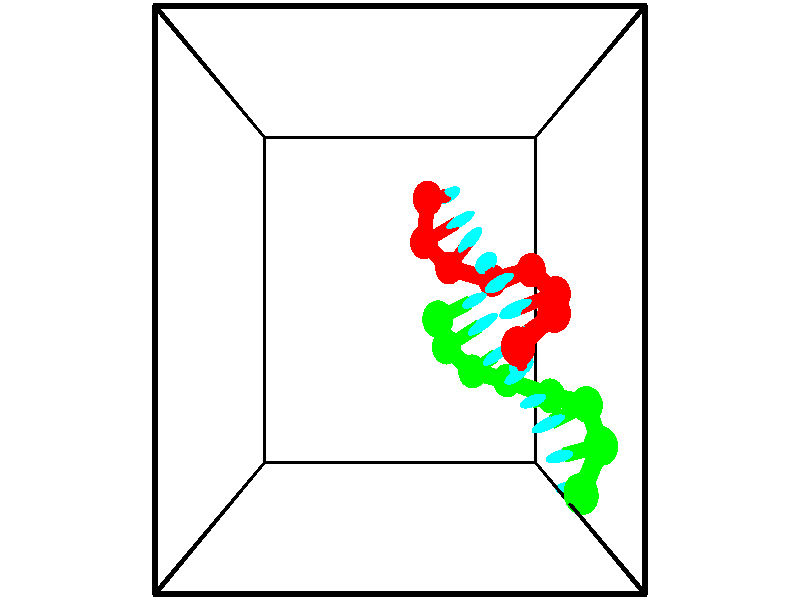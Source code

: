 // switches for output
#declare DRAW_BASES = 1; // possible values are 0, 1; only relevant for DNA ribbons
#declare DRAW_BASES_TYPE = 3; // possible values are 1, 2, 3; only relevant for DNA ribbons
#declare DRAW_FOG = 0; // set to 1 to enable fog

#include "colors.inc"

#include "transforms.inc"
background { rgb <1, 1, 1>}

#default {
   normal{
       ripples 0.25
       frequency 0.20
       turbulence 0.2
       lambda 5
   }
	finish {
		phong 0.1
		phong_size 40.
	}
}

// original window dimensions: 1024x640


// camera settings

camera {
	sky <-0, 1, 0>
	up <-0, 1, 0>
	right 1.6 * <1, 0, 0>
	location <2.5, 2.5, 11.1562>
	look_at <2.5, 2.5, 2.5>
	direction <0, 0, -8.6562>
	angle 67.0682
}


# declare cpy_camera_pos = <2.5, 2.5, 11.1562>;
# if (DRAW_FOG = 1)
fog {
	fog_type 2
	up vnormalize(cpy_camera_pos)
	color rgbt<1,1,1,0.3>
	distance 1e-5
	fog_alt 3e-3
	fog_offset 4
}
# end


// LIGHTS

# declare lum = 6;
global_settings {
	ambient_light rgb lum * <0.05, 0.05, 0.05>
	max_trace_level 15
}# declare cpy_direct_light_amount = 0.25;
light_source
{	1000 * <-1, -1, 1>,
	rgb lum * cpy_direct_light_amount
	parallel
}

light_source
{	1000 * <1, 1, -1>,
	rgb lum * cpy_direct_light_amount
	parallel
}

// strand 0

// nucleotide -1

// particle -1
sphere {
	<2.966190, 3.931938, 0.936729> 0.250000
	pigment { color rgbt <1,0,0,0> }
	no_shadow
}
cylinder {
	<3.193832, 4.003143, 0.615623>,  <3.330418, 4.045866, 0.422960>, 0.100000
	pigment { color rgbt <1,0,0,0> }
	no_shadow
}
cylinder {
	<3.193832, 4.003143, 0.615623>,  <2.966190, 3.931938, 0.936729>, 0.100000
	pigment { color rgbt <1,0,0,0> }
	no_shadow
}

// particle -1
sphere {
	<3.193832, 4.003143, 0.615623> 0.100000
	pigment { color rgbt <1,0,0,0> }
	no_shadow
}
sphere {
	0, 1
	scale<0.080000,0.200000,0.300000>
	matrix <0.498063, -0.851436, 0.164288,
		-0.654256, -0.493324, -0.573219,
		0.569107, 0.178012, -0.802763,
		3.364564, 4.056547, 0.374795>
	pigment { color rgbt <0,1,1,0> }
	no_shadow
}
cylinder {
	<2.928886, 3.354339, 0.428704>,  <2.966190, 3.931938, 0.936729>, 0.130000
	pigment { color rgbt <1,0,0,0> }
	no_shadow
}

// nucleotide -1

// particle -1
sphere {
	<2.928886, 3.354339, 0.428704> 0.250000
	pigment { color rgbt <1,0,0,0> }
	no_shadow
}
cylinder {
	<3.287079, 3.532379, 0.428589>,  <3.501994, 3.639203, 0.428520>, 0.100000
	pigment { color rgbt <1,0,0,0> }
	no_shadow
}
cylinder {
	<3.287079, 3.532379, 0.428589>,  <2.928886, 3.354339, 0.428704>, 0.100000
	pigment { color rgbt <1,0,0,0> }
	no_shadow
}

// particle -1
sphere {
	<3.287079, 3.532379, 0.428589> 0.100000
	pigment { color rgbt <1,0,0,0> }
	no_shadow
}
sphere {
	0, 1
	scale<0.080000,0.200000,0.300000>
	matrix <0.440202, -0.885531, 0.148514,
		0.065849, -0.133118, -0.988910,
		0.895481, 0.445099, -0.000287,
		3.555723, 3.665909, 0.428503>
	pigment { color rgbt <0,1,1,0> }
	no_shadow
}
cylinder {
	<3.394276, 2.986809, 0.127073>,  <2.928886, 3.354339, 0.428704>, 0.130000
	pigment { color rgbt <1,0,0,0> }
	no_shadow
}

// nucleotide -1

// particle -1
sphere {
	<3.394276, 2.986809, 0.127073> 0.250000
	pigment { color rgbt <1,0,0,0> }
	no_shadow
}
cylinder {
	<3.580219, 3.205170, 0.405899>,  <3.691785, 3.336186, 0.573195>, 0.100000
	pigment { color rgbt <1,0,0,0> }
	no_shadow
}
cylinder {
	<3.580219, 3.205170, 0.405899>,  <3.394276, 2.986809, 0.127073>, 0.100000
	pigment { color rgbt <1,0,0,0> }
	no_shadow
}

// particle -1
sphere {
	<3.580219, 3.205170, 0.405899> 0.100000
	pigment { color rgbt <1,0,0,0> }
	no_shadow
}
sphere {
	0, 1
	scale<0.080000,0.200000,0.300000>
	matrix <0.496654, -0.812546, 0.305130,
		0.732968, 0.204358, -0.648842,
		0.464858, 0.545900, 0.697065,
		3.719677, 3.368940, 0.615019>
	pigment { color rgbt <0,1,1,0> }
	no_shadow
}
cylinder {
	<4.175898, 2.795982, 0.186022>,  <3.394276, 2.986809, 0.127073>, 0.130000
	pigment { color rgbt <1,0,0,0> }
	no_shadow
}

// nucleotide -1

// particle -1
sphere {
	<4.175898, 2.795982, 0.186022> 0.250000
	pigment { color rgbt <1,0,0,0> }
	no_shadow
}
cylinder {
	<4.062153, 2.927002, 0.546432>,  <3.993906, 3.005614, 0.762679>, 0.100000
	pigment { color rgbt <1,0,0,0> }
	no_shadow
}
cylinder {
	<4.062153, 2.927002, 0.546432>,  <4.175898, 2.795982, 0.186022>, 0.100000
	pigment { color rgbt <1,0,0,0> }
	no_shadow
}

// particle -1
sphere {
	<4.062153, 2.927002, 0.546432> 0.100000
	pigment { color rgbt <1,0,0,0> }
	no_shadow
}
sphere {
	0, 1
	scale<0.080000,0.200000,0.300000>
	matrix <0.402860, -0.811999, 0.422328,
		0.869966, 0.483082, 0.098945,
		-0.284363, 0.327550, 0.901026,
		3.976844, 3.025267, 0.816740>
	pigment { color rgbt <0,1,1,0> }
	no_shadow
}
cylinder {
	<4.787127, 2.932797, 0.623931>,  <4.175898, 2.795982, 0.186022>, 0.130000
	pigment { color rgbt <1,0,0,0> }
	no_shadow
}

// nucleotide -1

// particle -1
sphere {
	<4.787127, 2.932797, 0.623931> 0.250000
	pigment { color rgbt <1,0,0,0> }
	no_shadow
}
cylinder {
	<4.445232, 2.821808, 0.799400>,  <4.240096, 2.755214, 0.904682>, 0.100000
	pigment { color rgbt <1,0,0,0> }
	no_shadow
}
cylinder {
	<4.445232, 2.821808, 0.799400>,  <4.787127, 2.932797, 0.623931>, 0.100000
	pigment { color rgbt <1,0,0,0> }
	no_shadow
}

// particle -1
sphere {
	<4.445232, 2.821808, 0.799400> 0.100000
	pigment { color rgbt <1,0,0,0> }
	no_shadow
}
sphere {
	0, 1
	scale<0.080000,0.200000,0.300000>
	matrix <0.448253, -0.820701, 0.354285,
		0.261715, 0.499457, 0.825862,
		-0.854736, -0.277474, 0.438673,
		4.188811, 2.738566, 0.931002>
	pigment { color rgbt <0,1,1,0> }
	no_shadow
}
cylinder {
	<5.086729, 2.583766, 1.100015>,  <4.787127, 2.932797, 0.623931>, 0.130000
	pigment { color rgbt <1,0,0,0> }
	no_shadow
}

// nucleotide -1

// particle -1
sphere {
	<5.086729, 2.583766, 1.100015> 0.250000
	pigment { color rgbt <1,0,0,0> }
	no_shadow
}
cylinder {
	<4.706963, 2.463638, 1.136719>,  <4.479103, 2.391562, 1.158741>, 0.100000
	pigment { color rgbt <1,0,0,0> }
	no_shadow
}
cylinder {
	<4.706963, 2.463638, 1.136719>,  <5.086729, 2.583766, 1.100015>, 0.100000
	pigment { color rgbt <1,0,0,0> }
	no_shadow
}

// particle -1
sphere {
	<4.706963, 2.463638, 1.136719> 0.100000
	pigment { color rgbt <1,0,0,0> }
	no_shadow
}
sphere {
	0, 1
	scale<0.080000,0.200000,0.300000>
	matrix <0.309351, -0.844228, 0.437700,
		-0.053984, 0.443945, 0.894426,
		-0.949415, -0.300320, 0.091760,
		4.422138, 2.373542, 1.164247>
	pigment { color rgbt <0,1,1,0> }
	no_shadow
}
cylinder {
	<4.873990, 2.327965, 1.853859>,  <5.086729, 2.583766, 1.100015>, 0.130000
	pigment { color rgbt <1,0,0,0> }
	no_shadow
}

// nucleotide -1

// particle -1
sphere {
	<4.873990, 2.327965, 1.853859> 0.250000
	pigment { color rgbt <1,0,0,0> }
	no_shadow
}
cylinder {
	<4.635990, 2.147949, 1.587494>,  <4.493190, 2.039940, 1.427675>, 0.100000
	pigment { color rgbt <1,0,0,0> }
	no_shadow
}
cylinder {
	<4.635990, 2.147949, 1.587494>,  <4.873990, 2.327965, 1.853859>, 0.100000
	pigment { color rgbt <1,0,0,0> }
	no_shadow
}

// particle -1
sphere {
	<4.635990, 2.147949, 1.587494> 0.100000
	pigment { color rgbt <1,0,0,0> }
	no_shadow
}
sphere {
	0, 1
	scale<0.080000,0.200000,0.300000>
	matrix <0.154789, -0.877186, 0.454516,
		-0.788680, 0.167360, 0.591586,
		-0.594999, -0.450039, -0.665914,
		4.457490, 2.012938, 1.387720>
	pigment { color rgbt <0,1,1,0> }
	no_shadow
}
cylinder {
	<4.247704, 1.925471, 2.212749>,  <4.873990, 2.327965, 1.853859>, 0.130000
	pigment { color rgbt <1,0,0,0> }
	no_shadow
}

// nucleotide -1

// particle -1
sphere {
	<4.247704, 1.925471, 2.212749> 0.250000
	pigment { color rgbt <1,0,0,0> }
	no_shadow
}
cylinder {
	<4.345871, 1.759613, 1.862244>,  <4.404771, 1.660098, 1.651940>, 0.100000
	pigment { color rgbt <1,0,0,0> }
	no_shadow
}
cylinder {
	<4.345871, 1.759613, 1.862244>,  <4.247704, 1.925471, 2.212749>, 0.100000
	pigment { color rgbt <1,0,0,0> }
	no_shadow
}

// particle -1
sphere {
	<4.345871, 1.759613, 1.862244> 0.100000
	pigment { color rgbt <1,0,0,0> }
	no_shadow
}
sphere {
	0, 1
	scale<0.080000,0.200000,0.300000>
	matrix <0.247527, -0.847142, 0.470191,
		-0.937284, -0.332292, -0.105267,
		0.245417, -0.414646, -0.876264,
		4.419496, 1.635219, 1.599364>
	pigment { color rgbt <0,1,1,0> }
	no_shadow
}
// strand 1

// nucleotide -1

// particle -1
sphere {
	<5.185402, 0.101147, 2.198737> 0.250000
	pigment { color rgbt <0,1,0,0> }
	no_shadow
}
cylinder {
	<5.190508, 0.038757, 1.803665>,  <5.193572, 0.001324, 1.566622>, 0.100000
	pigment { color rgbt <0,1,0,0> }
	no_shadow
}
cylinder {
	<5.190508, 0.038757, 1.803665>,  <5.185402, 0.101147, 2.198737>, 0.100000
	pigment { color rgbt <0,1,0,0> }
	no_shadow
}

// particle -1
sphere {
	<5.190508, 0.038757, 1.803665> 0.100000
	pigment { color rgbt <0,1,0,0> }
	no_shadow
}
sphere {
	0, 1
	scale<0.080000,0.200000,0.300000>
	matrix <-0.128564, 0.979305, -0.156312,
		0.991619, 0.128976, -0.007551,
		0.012766, -0.155973, -0.987679,
		5.194337, -0.008035, 1.507362>
	pigment { color rgbt <0,1,1,0> }
	no_shadow
}
cylinder {
	<5.574609, 0.643661, 1.915163>,  <5.185402, 0.101147, 2.198737>, 0.130000
	pigment { color rgbt <0,1,0,0> }
	no_shadow
}

// nucleotide -1

// particle -1
sphere {
	<5.574609, 0.643661, 1.915163> 0.250000
	pigment { color rgbt <0,1,0,0> }
	no_shadow
}
cylinder {
	<5.311590, 0.512375, 1.643898>,  <5.153779, 0.433603, 1.481139>, 0.100000
	pigment { color rgbt <0,1,0,0> }
	no_shadow
}
cylinder {
	<5.311590, 0.512375, 1.643898>,  <5.574609, 0.643661, 1.915163>, 0.100000
	pigment { color rgbt <0,1,0,0> }
	no_shadow
}

// particle -1
sphere {
	<5.311590, 0.512375, 1.643898> 0.100000
	pigment { color rgbt <0,1,0,0> }
	no_shadow
}
sphere {
	0, 1
	scale<0.080000,0.200000,0.300000>
	matrix <-0.249429, 0.944196, -0.215124,
		0.710926, 0.027700, -0.702721,
		-0.657547, -0.328216, -0.678163,
		5.114326, 0.413910, 1.440449>
	pigment { color rgbt <0,1,1,0> }
	no_shadow
}
cylinder {
	<5.571610, 1.068694, 1.232456>,  <5.574609, 0.643661, 1.915163>, 0.130000
	pigment { color rgbt <0,1,0,0> }
	no_shadow
}

// nucleotide -1

// particle -1
sphere {
	<5.571610, 1.068694, 1.232456> 0.250000
	pigment { color rgbt <0,1,0,0> }
	no_shadow
}
cylinder {
	<5.200438, 0.928818, 1.284088>,  <4.977734, 0.844892, 1.315068>, 0.100000
	pigment { color rgbt <0,1,0,0> }
	no_shadow
}
cylinder {
	<5.200438, 0.928818, 1.284088>,  <5.571610, 1.068694, 1.232456>, 0.100000
	pigment { color rgbt <0,1,0,0> }
	no_shadow
}

// particle -1
sphere {
	<5.200438, 0.928818, 1.284088> 0.100000
	pigment { color rgbt <0,1,0,0> }
	no_shadow
}
sphere {
	0, 1
	scale<0.080000,0.200000,0.300000>
	matrix <-0.367247, 0.916959, -0.155936,
		-0.063833, -0.192102, -0.979297,
		-0.927931, -0.349690, 0.129081,
		4.922058, 0.823911, 1.322812>
	pigment { color rgbt <0,1,1,0> }
	no_shadow
}
cylinder {
	<5.114131, 1.111197, 0.660600>,  <5.571610, 1.068694, 1.232456>, 0.130000
	pigment { color rgbt <0,1,0,0> }
	no_shadow
}

// nucleotide -1

// particle -1
sphere {
	<5.114131, 1.111197, 0.660600> 0.250000
	pigment { color rgbt <0,1,0,0> }
	no_shadow
}
cylinder {
	<4.872141, 1.112289, 0.979095>,  <4.726947, 1.112945, 1.170193>, 0.100000
	pigment { color rgbt <0,1,0,0> }
	no_shadow
}
cylinder {
	<4.872141, 1.112289, 0.979095>,  <5.114131, 1.111197, 0.660600>, 0.100000
	pigment { color rgbt <0,1,0,0> }
	no_shadow
}

// particle -1
sphere {
	<4.872141, 1.112289, 0.979095> 0.100000
	pigment { color rgbt <0,1,0,0> }
	no_shadow
}
sphere {
	0, 1
	scale<0.080000,0.200000,0.300000>
	matrix <-0.299252, 0.925904, -0.230545,
		-0.737871, -0.377750, -0.559331,
		-0.604975, 0.002731, 0.796240,
		4.690649, 1.113109, 1.217967>
	pigment { color rgbt <0,1,1,0> }
	no_shadow
}
cylinder {
	<4.421683, 1.294241, 0.307600>,  <5.114131, 1.111197, 0.660600>, 0.130000
	pigment { color rgbt <0,1,0,0> }
	no_shadow
}

// nucleotide -1

// particle -1
sphere {
	<4.421683, 1.294241, 0.307600> 0.250000
	pigment { color rgbt <0,1,0,0> }
	no_shadow
}
cylinder {
	<4.435986, 1.371078, 0.699890>,  <4.444567, 1.417181, 0.935264>, 0.100000
	pigment { color rgbt <0,1,0,0> }
	no_shadow
}
cylinder {
	<4.435986, 1.371078, 0.699890>,  <4.421683, 1.294241, 0.307600>, 0.100000
	pigment { color rgbt <0,1,0,0> }
	no_shadow
}

// particle -1
sphere {
	<4.435986, 1.371078, 0.699890> 0.100000
	pigment { color rgbt <0,1,0,0> }
	no_shadow
}
sphere {
	0, 1
	scale<0.080000,0.200000,0.300000>
	matrix <-0.452429, 0.878138, -0.155506,
		-0.891084, -0.438148, 0.118307,
		0.035755, 0.192095, 0.980725,
		4.446712, 1.428707, 0.994108>
	pigment { color rgbt <0,1,1,0> }
	no_shadow
}
cylinder {
	<3.782434, 1.445227, 0.462350>,  <4.421683, 1.294241, 0.307600>, 0.130000
	pigment { color rgbt <0,1,0,0> }
	no_shadow
}

// nucleotide -1

// particle -1
sphere {
	<3.782434, 1.445227, 0.462350> 0.250000
	pigment { color rgbt <0,1,0,0> }
	no_shadow
}
cylinder {
	<3.967571, 1.604584, 0.779099>,  <4.078654, 1.700198, 0.969148>, 0.100000
	pigment { color rgbt <0,1,0,0> }
	no_shadow
}
cylinder {
	<3.967571, 1.604584, 0.779099>,  <3.782434, 1.445227, 0.462350>, 0.100000
	pigment { color rgbt <0,1,0,0> }
	no_shadow
}

// particle -1
sphere {
	<3.967571, 1.604584, 0.779099> 0.100000
	pigment { color rgbt <0,1,0,0> }
	no_shadow
}
sphere {
	0, 1
	scale<0.080000,0.200000,0.300000>
	matrix <-0.524563, 0.843208, -0.117614,
		-0.714569, -0.360949, 0.599255,
		0.462844, 0.398391, 0.791871,
		4.106424, 1.724101, 1.016660>
	pigment { color rgbt <0,1,1,0> }
	no_shadow
}
cylinder {
	<3.295022, 1.831655, 0.834309>,  <3.782434, 1.445227, 0.462350>, 0.130000
	pigment { color rgbt <0,1,0,0> }
	no_shadow
}

// nucleotide -1

// particle -1
sphere {
	<3.295022, 1.831655, 0.834309> 0.250000
	pigment { color rgbt <0,1,0,0> }
	no_shadow
}
cylinder {
	<3.623844, 2.019363, 0.963310>,  <3.821137, 2.131989, 1.040711>, 0.100000
	pigment { color rgbt <0,1,0,0> }
	no_shadow
}
cylinder {
	<3.623844, 2.019363, 0.963310>,  <3.295022, 1.831655, 0.834309>, 0.100000
	pigment { color rgbt <0,1,0,0> }
	no_shadow
}

// particle -1
sphere {
	<3.623844, 2.019363, 0.963310> 0.100000
	pigment { color rgbt <0,1,0,0> }
	no_shadow
}
sphere {
	0, 1
	scale<0.080000,0.200000,0.300000>
	matrix <-0.509116, 0.859402, 0.047218,
		-0.255003, -0.203008, 0.945390,
		0.822055, 0.469272, 0.322504,
		3.870461, 2.160145, 1.060061>
	pigment { color rgbt <0,1,1,0> }
	no_shadow
}
cylinder {
	<3.106425, 2.244823, 1.481718>,  <3.295022, 1.831655, 0.834309>, 0.130000
	pigment { color rgbt <0,1,0,0> }
	no_shadow
}

// nucleotide -1

// particle -1
sphere {
	<3.106425, 2.244823, 1.481718> 0.250000
	pigment { color rgbt <0,1,0,0> }
	no_shadow
}
cylinder {
	<3.434389, 2.377686, 1.295204>,  <3.631167, 2.457403, 1.183296>, 0.100000
	pigment { color rgbt <0,1,0,0> }
	no_shadow
}
cylinder {
	<3.434389, 2.377686, 1.295204>,  <3.106425, 2.244823, 1.481718>, 0.100000
	pigment { color rgbt <0,1,0,0> }
	no_shadow
}

// particle -1
sphere {
	<3.434389, 2.377686, 1.295204> 0.100000
	pigment { color rgbt <0,1,0,0> }
	no_shadow
}
sphere {
	0, 1
	scale<0.080000,0.200000,0.300000>
	matrix <-0.368284, 0.929599, 0.014610,
		0.438310, 0.159746, 0.884514,
		0.819910, 0.332156, -0.466284,
		3.680362, 2.477332, 1.155319>
	pigment { color rgbt <0,1,1,0> }
	no_shadow
}
// box output
cylinder {
	<0.000000, 0.000000, 0.000000>,  <5.000000, 0.000000, 0.000000>, 0.025000
	pigment { color rgbt <0,0,0,0> }
	no_shadow
}
cylinder {
	<0.000000, 0.000000, 0.000000>,  <0.000000, 5.000000, 0.000000>, 0.025000
	pigment { color rgbt <0,0,0,0> }
	no_shadow
}
cylinder {
	<0.000000, 0.000000, 0.000000>,  <0.000000, 0.000000, 5.000000>, 0.025000
	pigment { color rgbt <0,0,0,0> }
	no_shadow
}
cylinder {
	<5.000000, 5.000000, 5.000000>,  <0.000000, 5.000000, 5.000000>, 0.025000
	pigment { color rgbt <0,0,0,0> }
	no_shadow
}
cylinder {
	<5.000000, 5.000000, 5.000000>,  <5.000000, 0.000000, 5.000000>, 0.025000
	pigment { color rgbt <0,0,0,0> }
	no_shadow
}
cylinder {
	<5.000000, 5.000000, 5.000000>,  <5.000000, 5.000000, 0.000000>, 0.025000
	pigment { color rgbt <0,0,0,0> }
	no_shadow
}
cylinder {
	<0.000000, 0.000000, 5.000000>,  <0.000000, 5.000000, 5.000000>, 0.025000
	pigment { color rgbt <0,0,0,0> }
	no_shadow
}
cylinder {
	<0.000000, 0.000000, 5.000000>,  <5.000000, 0.000000, 5.000000>, 0.025000
	pigment { color rgbt <0,0,0,0> }
	no_shadow
}
cylinder {
	<5.000000, 5.000000, 0.000000>,  <0.000000, 5.000000, 0.000000>, 0.025000
	pigment { color rgbt <0,0,0,0> }
	no_shadow
}
cylinder {
	<5.000000, 5.000000, 0.000000>,  <5.000000, 0.000000, 0.000000>, 0.025000
	pigment { color rgbt <0,0,0,0> }
	no_shadow
}
cylinder {
	<5.000000, 0.000000, 5.000000>,  <5.000000, 0.000000, 0.000000>, 0.025000
	pigment { color rgbt <0,0,0,0> }
	no_shadow
}
cylinder {
	<0.000000, 5.000000, 0.000000>,  <0.000000, 5.000000, 5.000000>, 0.025000
	pigment { color rgbt <0,0,0,0> }
	no_shadow
}
// end of box output
